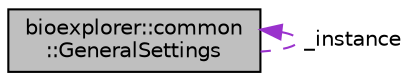 digraph "bioexplorer::common::GeneralSettings"
{
 // LATEX_PDF_SIZE
  edge [fontname="Helvetica",fontsize="10",labelfontname="Helvetica",labelfontsize="10"];
  node [fontname="Helvetica",fontsize="10",shape=record];
  Node1 [label="bioexplorer::common\l::GeneralSettings",height=0.2,width=0.4,color="black", fillcolor="grey75", style="filled", fontcolor="black",tooltip="GeneralSettings is a singleton class that holds general settings for the plugin."];
  Node1 -> Node1 [dir="back",color="darkorchid3",fontsize="10",style="dashed",label=" _instance" ,fontname="Helvetica"];
}
